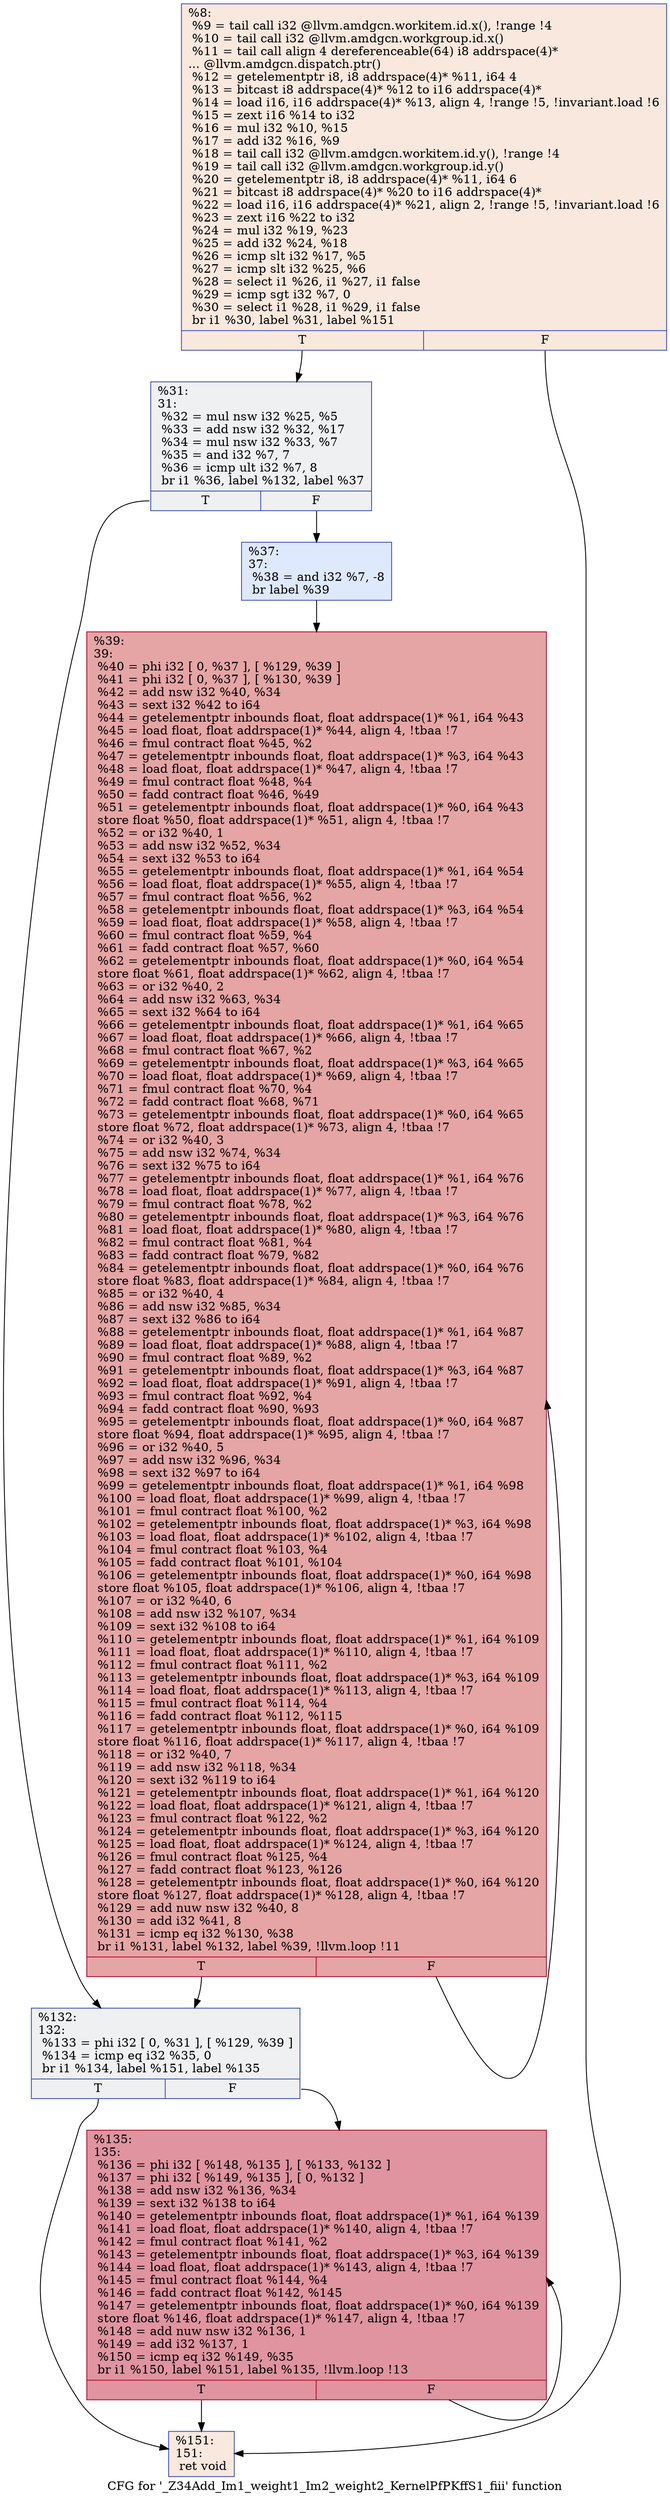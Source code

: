 digraph "CFG for '_Z34Add_Im1_weight1_Im2_weight2_KernelPfPKffS1_fiii' function" {
	label="CFG for '_Z34Add_Im1_weight1_Im2_weight2_KernelPfPKffS1_fiii' function";

	Node0x5c4dd20 [shape=record,color="#3d50c3ff", style=filled, fillcolor="#f2cab570",label="{%8:\l  %9 = tail call i32 @llvm.amdgcn.workitem.id.x(), !range !4\l  %10 = tail call i32 @llvm.amdgcn.workgroup.id.x()\l  %11 = tail call align 4 dereferenceable(64) i8 addrspace(4)*\l... @llvm.amdgcn.dispatch.ptr()\l  %12 = getelementptr i8, i8 addrspace(4)* %11, i64 4\l  %13 = bitcast i8 addrspace(4)* %12 to i16 addrspace(4)*\l  %14 = load i16, i16 addrspace(4)* %13, align 4, !range !5, !invariant.load !6\l  %15 = zext i16 %14 to i32\l  %16 = mul i32 %10, %15\l  %17 = add i32 %16, %9\l  %18 = tail call i32 @llvm.amdgcn.workitem.id.y(), !range !4\l  %19 = tail call i32 @llvm.amdgcn.workgroup.id.y()\l  %20 = getelementptr i8, i8 addrspace(4)* %11, i64 6\l  %21 = bitcast i8 addrspace(4)* %20 to i16 addrspace(4)*\l  %22 = load i16, i16 addrspace(4)* %21, align 2, !range !5, !invariant.load !6\l  %23 = zext i16 %22 to i32\l  %24 = mul i32 %19, %23\l  %25 = add i32 %24, %18\l  %26 = icmp slt i32 %17, %5\l  %27 = icmp slt i32 %25, %6\l  %28 = select i1 %26, i1 %27, i1 false\l  %29 = icmp sgt i32 %7, 0\l  %30 = select i1 %28, i1 %29, i1 false\l  br i1 %30, label %31, label %151\l|{<s0>T|<s1>F}}"];
	Node0x5c4dd20:s0 -> Node0x5c518d0;
	Node0x5c4dd20:s1 -> Node0x5c51960;
	Node0x5c518d0 [shape=record,color="#3d50c3ff", style=filled, fillcolor="#d9dce170",label="{%31:\l31:                                               \l  %32 = mul nsw i32 %25, %5\l  %33 = add nsw i32 %32, %17\l  %34 = mul nsw i32 %33, %7\l  %35 = and i32 %7, 7\l  %36 = icmp ult i32 %7, 8\l  br i1 %36, label %132, label %37\l|{<s0>T|<s1>F}}"];
	Node0x5c518d0:s0 -> Node0x5c51ef0;
	Node0x5c518d0:s1 -> Node0x5c51f40;
	Node0x5c51f40 [shape=record,color="#3d50c3ff", style=filled, fillcolor="#b5cdfa70",label="{%37:\l37:                                               \l  %38 = and i32 %7, -8\l  br label %39\l}"];
	Node0x5c51f40 -> Node0x5c52140;
	Node0x5c52140 [shape=record,color="#b70d28ff", style=filled, fillcolor="#c5333470",label="{%39:\l39:                                               \l  %40 = phi i32 [ 0, %37 ], [ %129, %39 ]\l  %41 = phi i32 [ 0, %37 ], [ %130, %39 ]\l  %42 = add nsw i32 %40, %34\l  %43 = sext i32 %42 to i64\l  %44 = getelementptr inbounds float, float addrspace(1)* %1, i64 %43\l  %45 = load float, float addrspace(1)* %44, align 4, !tbaa !7\l  %46 = fmul contract float %45, %2\l  %47 = getelementptr inbounds float, float addrspace(1)* %3, i64 %43\l  %48 = load float, float addrspace(1)* %47, align 4, !tbaa !7\l  %49 = fmul contract float %48, %4\l  %50 = fadd contract float %46, %49\l  %51 = getelementptr inbounds float, float addrspace(1)* %0, i64 %43\l  store float %50, float addrspace(1)* %51, align 4, !tbaa !7\l  %52 = or i32 %40, 1\l  %53 = add nsw i32 %52, %34\l  %54 = sext i32 %53 to i64\l  %55 = getelementptr inbounds float, float addrspace(1)* %1, i64 %54\l  %56 = load float, float addrspace(1)* %55, align 4, !tbaa !7\l  %57 = fmul contract float %56, %2\l  %58 = getelementptr inbounds float, float addrspace(1)* %3, i64 %54\l  %59 = load float, float addrspace(1)* %58, align 4, !tbaa !7\l  %60 = fmul contract float %59, %4\l  %61 = fadd contract float %57, %60\l  %62 = getelementptr inbounds float, float addrspace(1)* %0, i64 %54\l  store float %61, float addrspace(1)* %62, align 4, !tbaa !7\l  %63 = or i32 %40, 2\l  %64 = add nsw i32 %63, %34\l  %65 = sext i32 %64 to i64\l  %66 = getelementptr inbounds float, float addrspace(1)* %1, i64 %65\l  %67 = load float, float addrspace(1)* %66, align 4, !tbaa !7\l  %68 = fmul contract float %67, %2\l  %69 = getelementptr inbounds float, float addrspace(1)* %3, i64 %65\l  %70 = load float, float addrspace(1)* %69, align 4, !tbaa !7\l  %71 = fmul contract float %70, %4\l  %72 = fadd contract float %68, %71\l  %73 = getelementptr inbounds float, float addrspace(1)* %0, i64 %65\l  store float %72, float addrspace(1)* %73, align 4, !tbaa !7\l  %74 = or i32 %40, 3\l  %75 = add nsw i32 %74, %34\l  %76 = sext i32 %75 to i64\l  %77 = getelementptr inbounds float, float addrspace(1)* %1, i64 %76\l  %78 = load float, float addrspace(1)* %77, align 4, !tbaa !7\l  %79 = fmul contract float %78, %2\l  %80 = getelementptr inbounds float, float addrspace(1)* %3, i64 %76\l  %81 = load float, float addrspace(1)* %80, align 4, !tbaa !7\l  %82 = fmul contract float %81, %4\l  %83 = fadd contract float %79, %82\l  %84 = getelementptr inbounds float, float addrspace(1)* %0, i64 %76\l  store float %83, float addrspace(1)* %84, align 4, !tbaa !7\l  %85 = or i32 %40, 4\l  %86 = add nsw i32 %85, %34\l  %87 = sext i32 %86 to i64\l  %88 = getelementptr inbounds float, float addrspace(1)* %1, i64 %87\l  %89 = load float, float addrspace(1)* %88, align 4, !tbaa !7\l  %90 = fmul contract float %89, %2\l  %91 = getelementptr inbounds float, float addrspace(1)* %3, i64 %87\l  %92 = load float, float addrspace(1)* %91, align 4, !tbaa !7\l  %93 = fmul contract float %92, %4\l  %94 = fadd contract float %90, %93\l  %95 = getelementptr inbounds float, float addrspace(1)* %0, i64 %87\l  store float %94, float addrspace(1)* %95, align 4, !tbaa !7\l  %96 = or i32 %40, 5\l  %97 = add nsw i32 %96, %34\l  %98 = sext i32 %97 to i64\l  %99 = getelementptr inbounds float, float addrspace(1)* %1, i64 %98\l  %100 = load float, float addrspace(1)* %99, align 4, !tbaa !7\l  %101 = fmul contract float %100, %2\l  %102 = getelementptr inbounds float, float addrspace(1)* %3, i64 %98\l  %103 = load float, float addrspace(1)* %102, align 4, !tbaa !7\l  %104 = fmul contract float %103, %4\l  %105 = fadd contract float %101, %104\l  %106 = getelementptr inbounds float, float addrspace(1)* %0, i64 %98\l  store float %105, float addrspace(1)* %106, align 4, !tbaa !7\l  %107 = or i32 %40, 6\l  %108 = add nsw i32 %107, %34\l  %109 = sext i32 %108 to i64\l  %110 = getelementptr inbounds float, float addrspace(1)* %1, i64 %109\l  %111 = load float, float addrspace(1)* %110, align 4, !tbaa !7\l  %112 = fmul contract float %111, %2\l  %113 = getelementptr inbounds float, float addrspace(1)* %3, i64 %109\l  %114 = load float, float addrspace(1)* %113, align 4, !tbaa !7\l  %115 = fmul contract float %114, %4\l  %116 = fadd contract float %112, %115\l  %117 = getelementptr inbounds float, float addrspace(1)* %0, i64 %109\l  store float %116, float addrspace(1)* %117, align 4, !tbaa !7\l  %118 = or i32 %40, 7\l  %119 = add nsw i32 %118, %34\l  %120 = sext i32 %119 to i64\l  %121 = getelementptr inbounds float, float addrspace(1)* %1, i64 %120\l  %122 = load float, float addrspace(1)* %121, align 4, !tbaa !7\l  %123 = fmul contract float %122, %2\l  %124 = getelementptr inbounds float, float addrspace(1)* %3, i64 %120\l  %125 = load float, float addrspace(1)* %124, align 4, !tbaa !7\l  %126 = fmul contract float %125, %4\l  %127 = fadd contract float %123, %126\l  %128 = getelementptr inbounds float, float addrspace(1)* %0, i64 %120\l  store float %127, float addrspace(1)* %128, align 4, !tbaa !7\l  %129 = add nuw nsw i32 %40, 8\l  %130 = add i32 %41, 8\l  %131 = icmp eq i32 %130, %38\l  br i1 %131, label %132, label %39, !llvm.loop !11\l|{<s0>T|<s1>F}}"];
	Node0x5c52140:s0 -> Node0x5c51ef0;
	Node0x5c52140:s1 -> Node0x5c52140;
	Node0x5c51ef0 [shape=record,color="#3d50c3ff", style=filled, fillcolor="#d9dce170",label="{%132:\l132:                                              \l  %133 = phi i32 [ 0, %31 ], [ %129, %39 ]\l  %134 = icmp eq i32 %35, 0\l  br i1 %134, label %151, label %135\l|{<s0>T|<s1>F}}"];
	Node0x5c51ef0:s0 -> Node0x5c51960;
	Node0x5c51ef0:s1 -> Node0x5c56b00;
	Node0x5c56b00 [shape=record,color="#b70d28ff", style=filled, fillcolor="#b70d2870",label="{%135:\l135:                                              \l  %136 = phi i32 [ %148, %135 ], [ %133, %132 ]\l  %137 = phi i32 [ %149, %135 ], [ 0, %132 ]\l  %138 = add nsw i32 %136, %34\l  %139 = sext i32 %138 to i64\l  %140 = getelementptr inbounds float, float addrspace(1)* %1, i64 %139\l  %141 = load float, float addrspace(1)* %140, align 4, !tbaa !7\l  %142 = fmul contract float %141, %2\l  %143 = getelementptr inbounds float, float addrspace(1)* %3, i64 %139\l  %144 = load float, float addrspace(1)* %143, align 4, !tbaa !7\l  %145 = fmul contract float %144, %4\l  %146 = fadd contract float %142, %145\l  %147 = getelementptr inbounds float, float addrspace(1)* %0, i64 %139\l  store float %146, float addrspace(1)* %147, align 4, !tbaa !7\l  %148 = add nuw nsw i32 %136, 1\l  %149 = add i32 %137, 1\l  %150 = icmp eq i32 %149, %35\l  br i1 %150, label %151, label %135, !llvm.loop !13\l|{<s0>T|<s1>F}}"];
	Node0x5c56b00:s0 -> Node0x5c51960;
	Node0x5c56b00:s1 -> Node0x5c56b00;
	Node0x5c51960 [shape=record,color="#3d50c3ff", style=filled, fillcolor="#f2cab570",label="{%151:\l151:                                              \l  ret void\l}"];
}
